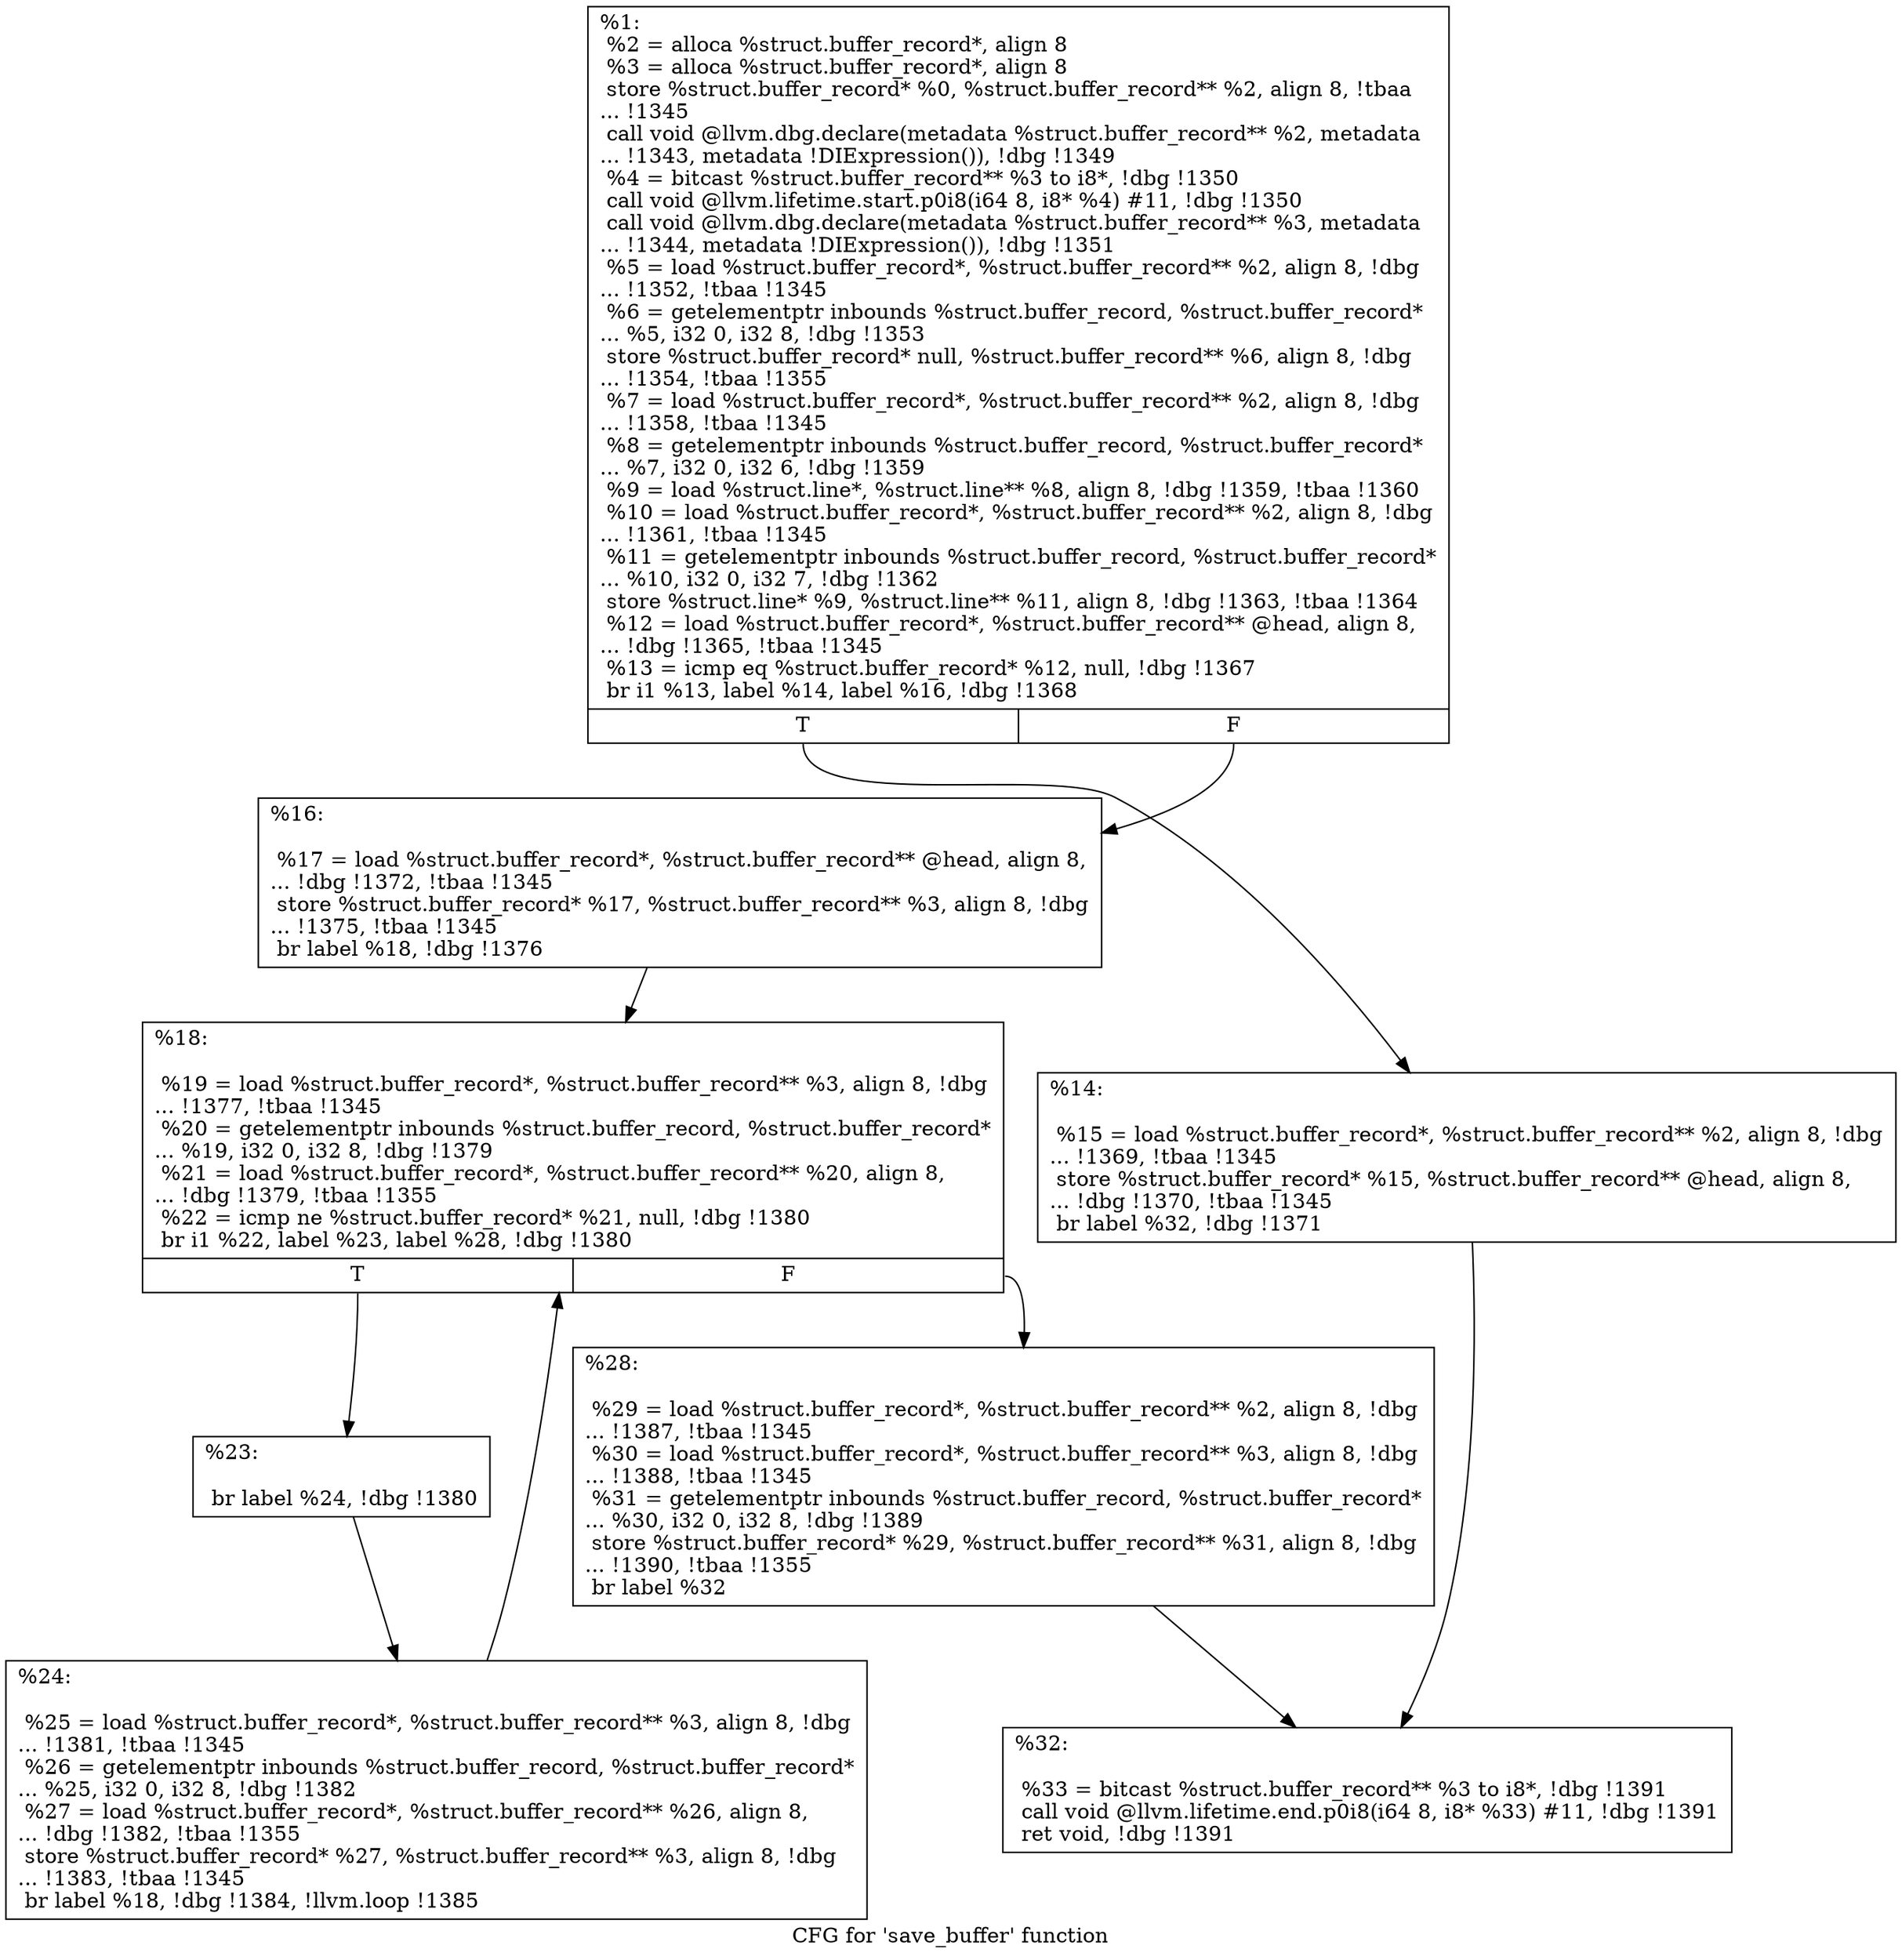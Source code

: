 digraph "CFG for 'save_buffer' function" {
	label="CFG for 'save_buffer' function";

	Node0x136ce80 [shape=record,label="{%1:\l  %2 = alloca %struct.buffer_record*, align 8\l  %3 = alloca %struct.buffer_record*, align 8\l  store %struct.buffer_record* %0, %struct.buffer_record** %2, align 8, !tbaa\l... !1345\l  call void @llvm.dbg.declare(metadata %struct.buffer_record** %2, metadata\l... !1343, metadata !DIExpression()), !dbg !1349\l  %4 = bitcast %struct.buffer_record** %3 to i8*, !dbg !1350\l  call void @llvm.lifetime.start.p0i8(i64 8, i8* %4) #11, !dbg !1350\l  call void @llvm.dbg.declare(metadata %struct.buffer_record** %3, metadata\l... !1344, metadata !DIExpression()), !dbg !1351\l  %5 = load %struct.buffer_record*, %struct.buffer_record** %2, align 8, !dbg\l... !1352, !tbaa !1345\l  %6 = getelementptr inbounds %struct.buffer_record, %struct.buffer_record*\l... %5, i32 0, i32 8, !dbg !1353\l  store %struct.buffer_record* null, %struct.buffer_record** %6, align 8, !dbg\l... !1354, !tbaa !1355\l  %7 = load %struct.buffer_record*, %struct.buffer_record** %2, align 8, !dbg\l... !1358, !tbaa !1345\l  %8 = getelementptr inbounds %struct.buffer_record, %struct.buffer_record*\l... %7, i32 0, i32 6, !dbg !1359\l  %9 = load %struct.line*, %struct.line** %8, align 8, !dbg !1359, !tbaa !1360\l  %10 = load %struct.buffer_record*, %struct.buffer_record** %2, align 8, !dbg\l... !1361, !tbaa !1345\l  %11 = getelementptr inbounds %struct.buffer_record, %struct.buffer_record*\l... %10, i32 0, i32 7, !dbg !1362\l  store %struct.line* %9, %struct.line** %11, align 8, !dbg !1363, !tbaa !1364\l  %12 = load %struct.buffer_record*, %struct.buffer_record** @head, align 8,\l... !dbg !1365, !tbaa !1345\l  %13 = icmp eq %struct.buffer_record* %12, null, !dbg !1367\l  br i1 %13, label %14, label %16, !dbg !1368\l|{<s0>T|<s1>F}}"];
	Node0x136ce80:s0 -> Node0x136ced0;
	Node0x136ce80:s1 -> Node0x136cf20;
	Node0x136ced0 [shape=record,label="{%14:\l\l  %15 = load %struct.buffer_record*, %struct.buffer_record** %2, align 8, !dbg\l... !1369, !tbaa !1345\l  store %struct.buffer_record* %15, %struct.buffer_record** @head, align 8,\l... !dbg !1370, !tbaa !1345\l  br label %32, !dbg !1371\l}"];
	Node0x136ced0 -> Node0x136d0b0;
	Node0x136cf20 [shape=record,label="{%16:\l\l  %17 = load %struct.buffer_record*, %struct.buffer_record** @head, align 8,\l... !dbg !1372, !tbaa !1345\l  store %struct.buffer_record* %17, %struct.buffer_record** %3, align 8, !dbg\l... !1375, !tbaa !1345\l  br label %18, !dbg !1376\l}"];
	Node0x136cf20 -> Node0x136cf70;
	Node0x136cf70 [shape=record,label="{%18:\l\l  %19 = load %struct.buffer_record*, %struct.buffer_record** %3, align 8, !dbg\l... !1377, !tbaa !1345\l  %20 = getelementptr inbounds %struct.buffer_record, %struct.buffer_record*\l... %19, i32 0, i32 8, !dbg !1379\l  %21 = load %struct.buffer_record*, %struct.buffer_record** %20, align 8,\l... !dbg !1379, !tbaa !1355\l  %22 = icmp ne %struct.buffer_record* %21, null, !dbg !1380\l  br i1 %22, label %23, label %28, !dbg !1380\l|{<s0>T|<s1>F}}"];
	Node0x136cf70:s0 -> Node0x136cfc0;
	Node0x136cf70:s1 -> Node0x136d060;
	Node0x136cfc0 [shape=record,label="{%23:\l\l  br label %24, !dbg !1380\l}"];
	Node0x136cfc0 -> Node0x136d010;
	Node0x136d010 [shape=record,label="{%24:\l\l  %25 = load %struct.buffer_record*, %struct.buffer_record** %3, align 8, !dbg\l... !1381, !tbaa !1345\l  %26 = getelementptr inbounds %struct.buffer_record, %struct.buffer_record*\l... %25, i32 0, i32 8, !dbg !1382\l  %27 = load %struct.buffer_record*, %struct.buffer_record** %26, align 8,\l... !dbg !1382, !tbaa !1355\l  store %struct.buffer_record* %27, %struct.buffer_record** %3, align 8, !dbg\l... !1383, !tbaa !1345\l  br label %18, !dbg !1384, !llvm.loop !1385\l}"];
	Node0x136d010 -> Node0x136cf70;
	Node0x136d060 [shape=record,label="{%28:\l\l  %29 = load %struct.buffer_record*, %struct.buffer_record** %2, align 8, !dbg\l... !1387, !tbaa !1345\l  %30 = load %struct.buffer_record*, %struct.buffer_record** %3, align 8, !dbg\l... !1388, !tbaa !1345\l  %31 = getelementptr inbounds %struct.buffer_record, %struct.buffer_record*\l... %30, i32 0, i32 8, !dbg !1389\l  store %struct.buffer_record* %29, %struct.buffer_record** %31, align 8, !dbg\l... !1390, !tbaa !1355\l  br label %32\l}"];
	Node0x136d060 -> Node0x136d0b0;
	Node0x136d0b0 [shape=record,label="{%32:\l\l  %33 = bitcast %struct.buffer_record** %3 to i8*, !dbg !1391\l  call void @llvm.lifetime.end.p0i8(i64 8, i8* %33) #11, !dbg !1391\l  ret void, !dbg !1391\l}"];
}
